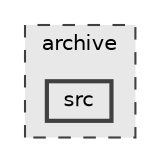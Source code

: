 digraph "archive/src"
{
 // LATEX_PDF_SIZE
  bgcolor="transparent";
  edge [fontname=Helvetica,fontsize=10,labelfontname=Helvetica,labelfontsize=10];
  node [fontname=Helvetica,fontsize=10,shape=box,height=0.2,width=0.4];
  compound=true
  subgraph clusterdir_e0fba836ceae3bb14933a86e8261f529 {
    graph [ bgcolor="#e8e8e8", pencolor="grey25", label="archive", fontname=Helvetica,fontsize=10 style="filled,dashed", URL="dir_e0fba836ceae3bb14933a86e8261f529.html",tooltip=""]
  dir_e0860afd5fb7080b957143392568d327 [label="src", fillcolor="#e8e8e8", color="grey25", style="filled,bold", URL="dir_e0860afd5fb7080b957143392568d327.html",tooltip=""];
  }
}
